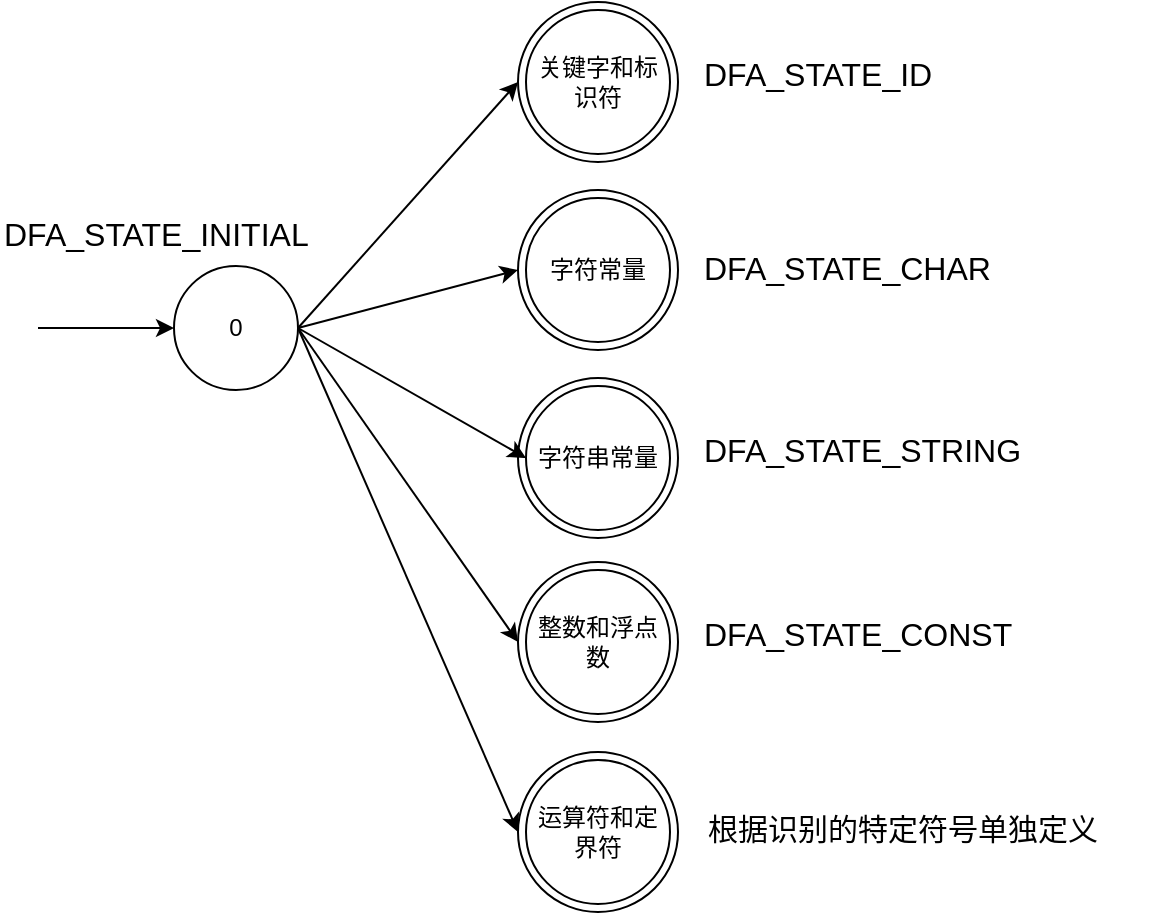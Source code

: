 <mxfile version="20.8.20" type="github">
  <diagram name="第 1 页" id="ZQqhZ8Hld0Toa0hUssgE">
    <mxGraphModel dx="1101" dy="581" grid="0" gridSize="10" guides="1" tooltips="1" connect="1" arrows="1" fold="1" page="1" pageScale="1" pageWidth="827" pageHeight="1169" math="0" shadow="0">
      <root>
        <mxCell id="0" />
        <mxCell id="1" parent="0" />
        <mxCell id="TY5nDxPquooeXLGGJWgU-8" value="" style="ellipse;whiteSpace=wrap;html=1;aspect=fixed;" vertex="1" parent="1">
          <mxGeometry x="311" y="249" width="80" height="80" as="geometry" />
        </mxCell>
        <mxCell id="TY5nDxPquooeXLGGJWgU-9" value="" style="ellipse;whiteSpace=wrap;html=1;aspect=fixed;" vertex="1" parent="1">
          <mxGeometry x="311" y="155" width="80" height="80" as="geometry" />
        </mxCell>
        <mxCell id="TY5nDxPquooeXLGGJWgU-7" value="" style="ellipse;whiteSpace=wrap;html=1;aspect=fixed;" vertex="1" parent="1">
          <mxGeometry x="311" y="61" width="80" height="80" as="geometry" />
        </mxCell>
        <mxCell id="TY5nDxPquooeXLGGJWgU-2" value="0" style="ellipse;whiteSpace=wrap;html=1;aspect=fixed;" vertex="1" parent="1">
          <mxGeometry x="139" y="193" width="62" height="62" as="geometry" />
        </mxCell>
        <mxCell id="TY5nDxPquooeXLGGJWgU-3" value="" style="endArrow=classic;html=1;rounded=0;" edge="1" parent="1">
          <mxGeometry width="50" height="50" relative="1" as="geometry">
            <mxPoint x="71" y="224" as="sourcePoint" />
            <mxPoint x="139" y="224" as="targetPoint" />
          </mxGeometry>
        </mxCell>
        <mxCell id="TY5nDxPquooeXLGGJWgU-4" value="关键字和标识符" style="ellipse;whiteSpace=wrap;html=1;aspect=fixed;" vertex="1" parent="1">
          <mxGeometry x="315" y="65" width="72" height="72" as="geometry" />
        </mxCell>
        <mxCell id="TY5nDxPquooeXLGGJWgU-5" value="字符常量" style="ellipse;whiteSpace=wrap;html=1;aspect=fixed;" vertex="1" parent="1">
          <mxGeometry x="315" y="159" width="72" height="72" as="geometry" />
        </mxCell>
        <mxCell id="TY5nDxPquooeXLGGJWgU-6" value="字符串常量" style="ellipse;whiteSpace=wrap;html=1;aspect=fixed;" vertex="1" parent="1">
          <mxGeometry x="315" y="253" width="72" height="72" as="geometry" />
        </mxCell>
        <mxCell id="TY5nDxPquooeXLGGJWgU-10" value="" style="ellipse;whiteSpace=wrap;html=1;aspect=fixed;" vertex="1" parent="1">
          <mxGeometry x="311" y="341" width="80" height="80" as="geometry" />
        </mxCell>
        <mxCell id="TY5nDxPquooeXLGGJWgU-11" value="整数和浮点数" style="ellipse;whiteSpace=wrap;html=1;aspect=fixed;" vertex="1" parent="1">
          <mxGeometry x="315" y="345" width="72" height="72" as="geometry" />
        </mxCell>
        <mxCell id="TY5nDxPquooeXLGGJWgU-12" value="" style="ellipse;whiteSpace=wrap;html=1;aspect=fixed;" vertex="1" parent="1">
          <mxGeometry x="311" y="436" width="80" height="80" as="geometry" />
        </mxCell>
        <mxCell id="TY5nDxPquooeXLGGJWgU-13" value="运算符和定界符" style="ellipse;whiteSpace=wrap;html=1;aspect=fixed;" vertex="1" parent="1">
          <mxGeometry x="315" y="440" width="72" height="72" as="geometry" />
        </mxCell>
        <mxCell id="TY5nDxPquooeXLGGJWgU-14" value="" style="endArrow=classic;html=1;rounded=0;exitX=1;exitY=0.5;exitDx=0;exitDy=0;entryX=0;entryY=0.5;entryDx=0;entryDy=0;" edge="1" parent="1" source="TY5nDxPquooeXLGGJWgU-2" target="TY5nDxPquooeXLGGJWgU-7">
          <mxGeometry width="50" height="50" relative="1" as="geometry">
            <mxPoint x="253" y="340" as="sourcePoint" />
            <mxPoint x="303" y="290" as="targetPoint" />
          </mxGeometry>
        </mxCell>
        <mxCell id="TY5nDxPquooeXLGGJWgU-15" value="" style="endArrow=classic;html=1;rounded=0;exitX=1;exitY=0.5;exitDx=0;exitDy=0;entryX=0;entryY=0.5;entryDx=0;entryDy=0;" edge="1" parent="1" source="TY5nDxPquooeXLGGJWgU-2" target="TY5nDxPquooeXLGGJWgU-9">
          <mxGeometry width="50" height="50" relative="1" as="geometry">
            <mxPoint x="213" y="239" as="sourcePoint" />
            <mxPoint x="323" y="116" as="targetPoint" />
          </mxGeometry>
        </mxCell>
        <mxCell id="TY5nDxPquooeXLGGJWgU-16" value="" style="endArrow=classic;html=1;rounded=0;exitX=1;exitY=0.5;exitDx=0;exitDy=0;entryX=0;entryY=0.5;entryDx=0;entryDy=0;" edge="1" parent="1" source="TY5nDxPquooeXLGGJWgU-2" target="TY5nDxPquooeXLGGJWgU-12">
          <mxGeometry width="50" height="50" relative="1" as="geometry">
            <mxPoint x="122" y="563" as="sourcePoint" />
            <mxPoint x="232" y="440" as="targetPoint" />
          </mxGeometry>
        </mxCell>
        <mxCell id="TY5nDxPquooeXLGGJWgU-17" value="" style="endArrow=classic;html=1;rounded=0;exitX=1;exitY=0.5;exitDx=0;exitDy=0;entryX=0;entryY=0.5;entryDx=0;entryDy=0;" edge="1" parent="1" source="TY5nDxPquooeXLGGJWgU-2" target="TY5nDxPquooeXLGGJWgU-6">
          <mxGeometry width="50" height="50" relative="1" as="geometry">
            <mxPoint x="47" y="485" as="sourcePoint" />
            <mxPoint x="157" y="362" as="targetPoint" />
          </mxGeometry>
        </mxCell>
        <mxCell id="TY5nDxPquooeXLGGJWgU-18" value="" style="endArrow=classic;html=1;rounded=0;exitX=1;exitY=0.5;exitDx=0;exitDy=0;entryX=0;entryY=0.5;entryDx=0;entryDy=0;" edge="1" parent="1" source="TY5nDxPquooeXLGGJWgU-2" target="TY5nDxPquooeXLGGJWgU-10">
          <mxGeometry width="50" height="50" relative="1" as="geometry">
            <mxPoint x="88" y="512" as="sourcePoint" />
            <mxPoint x="198" y="389" as="targetPoint" />
          </mxGeometry>
        </mxCell>
        <mxCell id="TY5nDxPquooeXLGGJWgU-19" value="&lt;span style=&quot;font-size:12.0pt;font-family:&#xa;&amp;quot;Times New Roman&amp;quot;,serif;mso-fareast-font-family:宋体;mso-fareast-theme-font:minor-fareast;&#xa;mso-font-kerning:0pt;mso-ansi-language:EN-US;mso-fareast-language:ZH-CN;&#xa;mso-bidi-language:AR-SA&quot; lang=&quot;EN-US&quot;&gt;DFA_STATE_INITIAL&lt;/span&gt;" style="text;whiteSpace=wrap;html=1;" vertex="1" parent="1">
          <mxGeometry x="52.004" y="161.002" width="180" height="41" as="geometry" />
        </mxCell>
        <mxCell id="TY5nDxPquooeXLGGJWgU-20" value="&lt;span style=&quot;font-size:12.0pt;font-family:&#xa;&amp;quot;Times New Roman&amp;quot;,serif;mso-fareast-font-family:宋体;mso-fareast-theme-font:minor-fareast;&#xa;mso-font-kerning:0pt;mso-ansi-language:EN-US;mso-fareast-language:ZH-CN;&#xa;mso-bidi-language:AR-SA&quot; lang=&quot;EN-US&quot;&gt;DFA_STATE_ID&lt;/span&gt;" style="text;whiteSpace=wrap;html=1;" vertex="1" parent="1">
          <mxGeometry x="402.004" y="80.5" width="142" height="41" as="geometry" />
        </mxCell>
        <mxCell id="TY5nDxPquooeXLGGJWgU-21" value="&lt;span style=&quot;font-size:12.0pt;font-family:&#xa;&amp;quot;Times New Roman&amp;quot;,serif;mso-fareast-font-family:宋体;mso-fareast-theme-font:minor-fareast;&#xa;mso-font-kerning:0pt;mso-ansi-language:EN-US;mso-fareast-language:ZH-CN;&#xa;mso-bidi-language:AR-SA&quot; lang=&quot;EN-US&quot;&gt;DFA_STATE_CHAR&lt;/span&gt;" style="text;whiteSpace=wrap;html=1;" vertex="1" parent="1">
          <mxGeometry x="402.007" y="177.997" width="171" height="41" as="geometry" />
        </mxCell>
        <mxCell id="TY5nDxPquooeXLGGJWgU-22" value="&lt;span style=&quot;font-size:12.0pt;font-family:&#xa;&amp;quot;Times New Roman&amp;quot;,serif;mso-fareast-font-family:宋体;mso-fareast-theme-font:minor-fareast;&#xa;mso-font-kerning:0pt;mso-ansi-language:EN-US;mso-fareast-language:ZH-CN;&#xa;mso-bidi-language:AR-SA&quot; lang=&quot;EN-US&quot;&gt;DFA_STATE_STRING&lt;/span&gt;" style="text;whiteSpace=wrap;html=1;" vertex="1" parent="1">
          <mxGeometry x="402.007" y="268.503" width="186" height="41" as="geometry" />
        </mxCell>
        <mxCell id="TY5nDxPquooeXLGGJWgU-23" value="&lt;span style=&quot;font-size:12.0pt;font-family:&#xa;&amp;quot;Times New Roman&amp;quot;,serif;mso-fareast-font-family:宋体;mso-fareast-theme-font:minor-fareast;&#xa;mso-font-kerning:0pt;mso-ansi-language:EN-US;mso-fareast-language:ZH-CN;&#xa;mso-bidi-language:AR-SA&quot; lang=&quot;EN-US&quot;&gt;DFA_STATE_CONST&lt;/span&gt;" style="text;whiteSpace=wrap;html=1;" vertex="1" parent="1">
          <mxGeometry x="401.999" y="360.5" width="182" height="41" as="geometry" />
        </mxCell>
        <mxCell id="TY5nDxPquooeXLGGJWgU-24" value="&lt;font style=&quot;font-size: 15px;&quot;&gt;根据识别的特定符号单独定义&lt;/font&gt;" style="text;whiteSpace=wrap;html=1;" vertex="1" parent="1">
          <mxGeometry x="404.01" y="459" width="230.99" height="41" as="geometry" />
        </mxCell>
      </root>
    </mxGraphModel>
  </diagram>
</mxfile>
